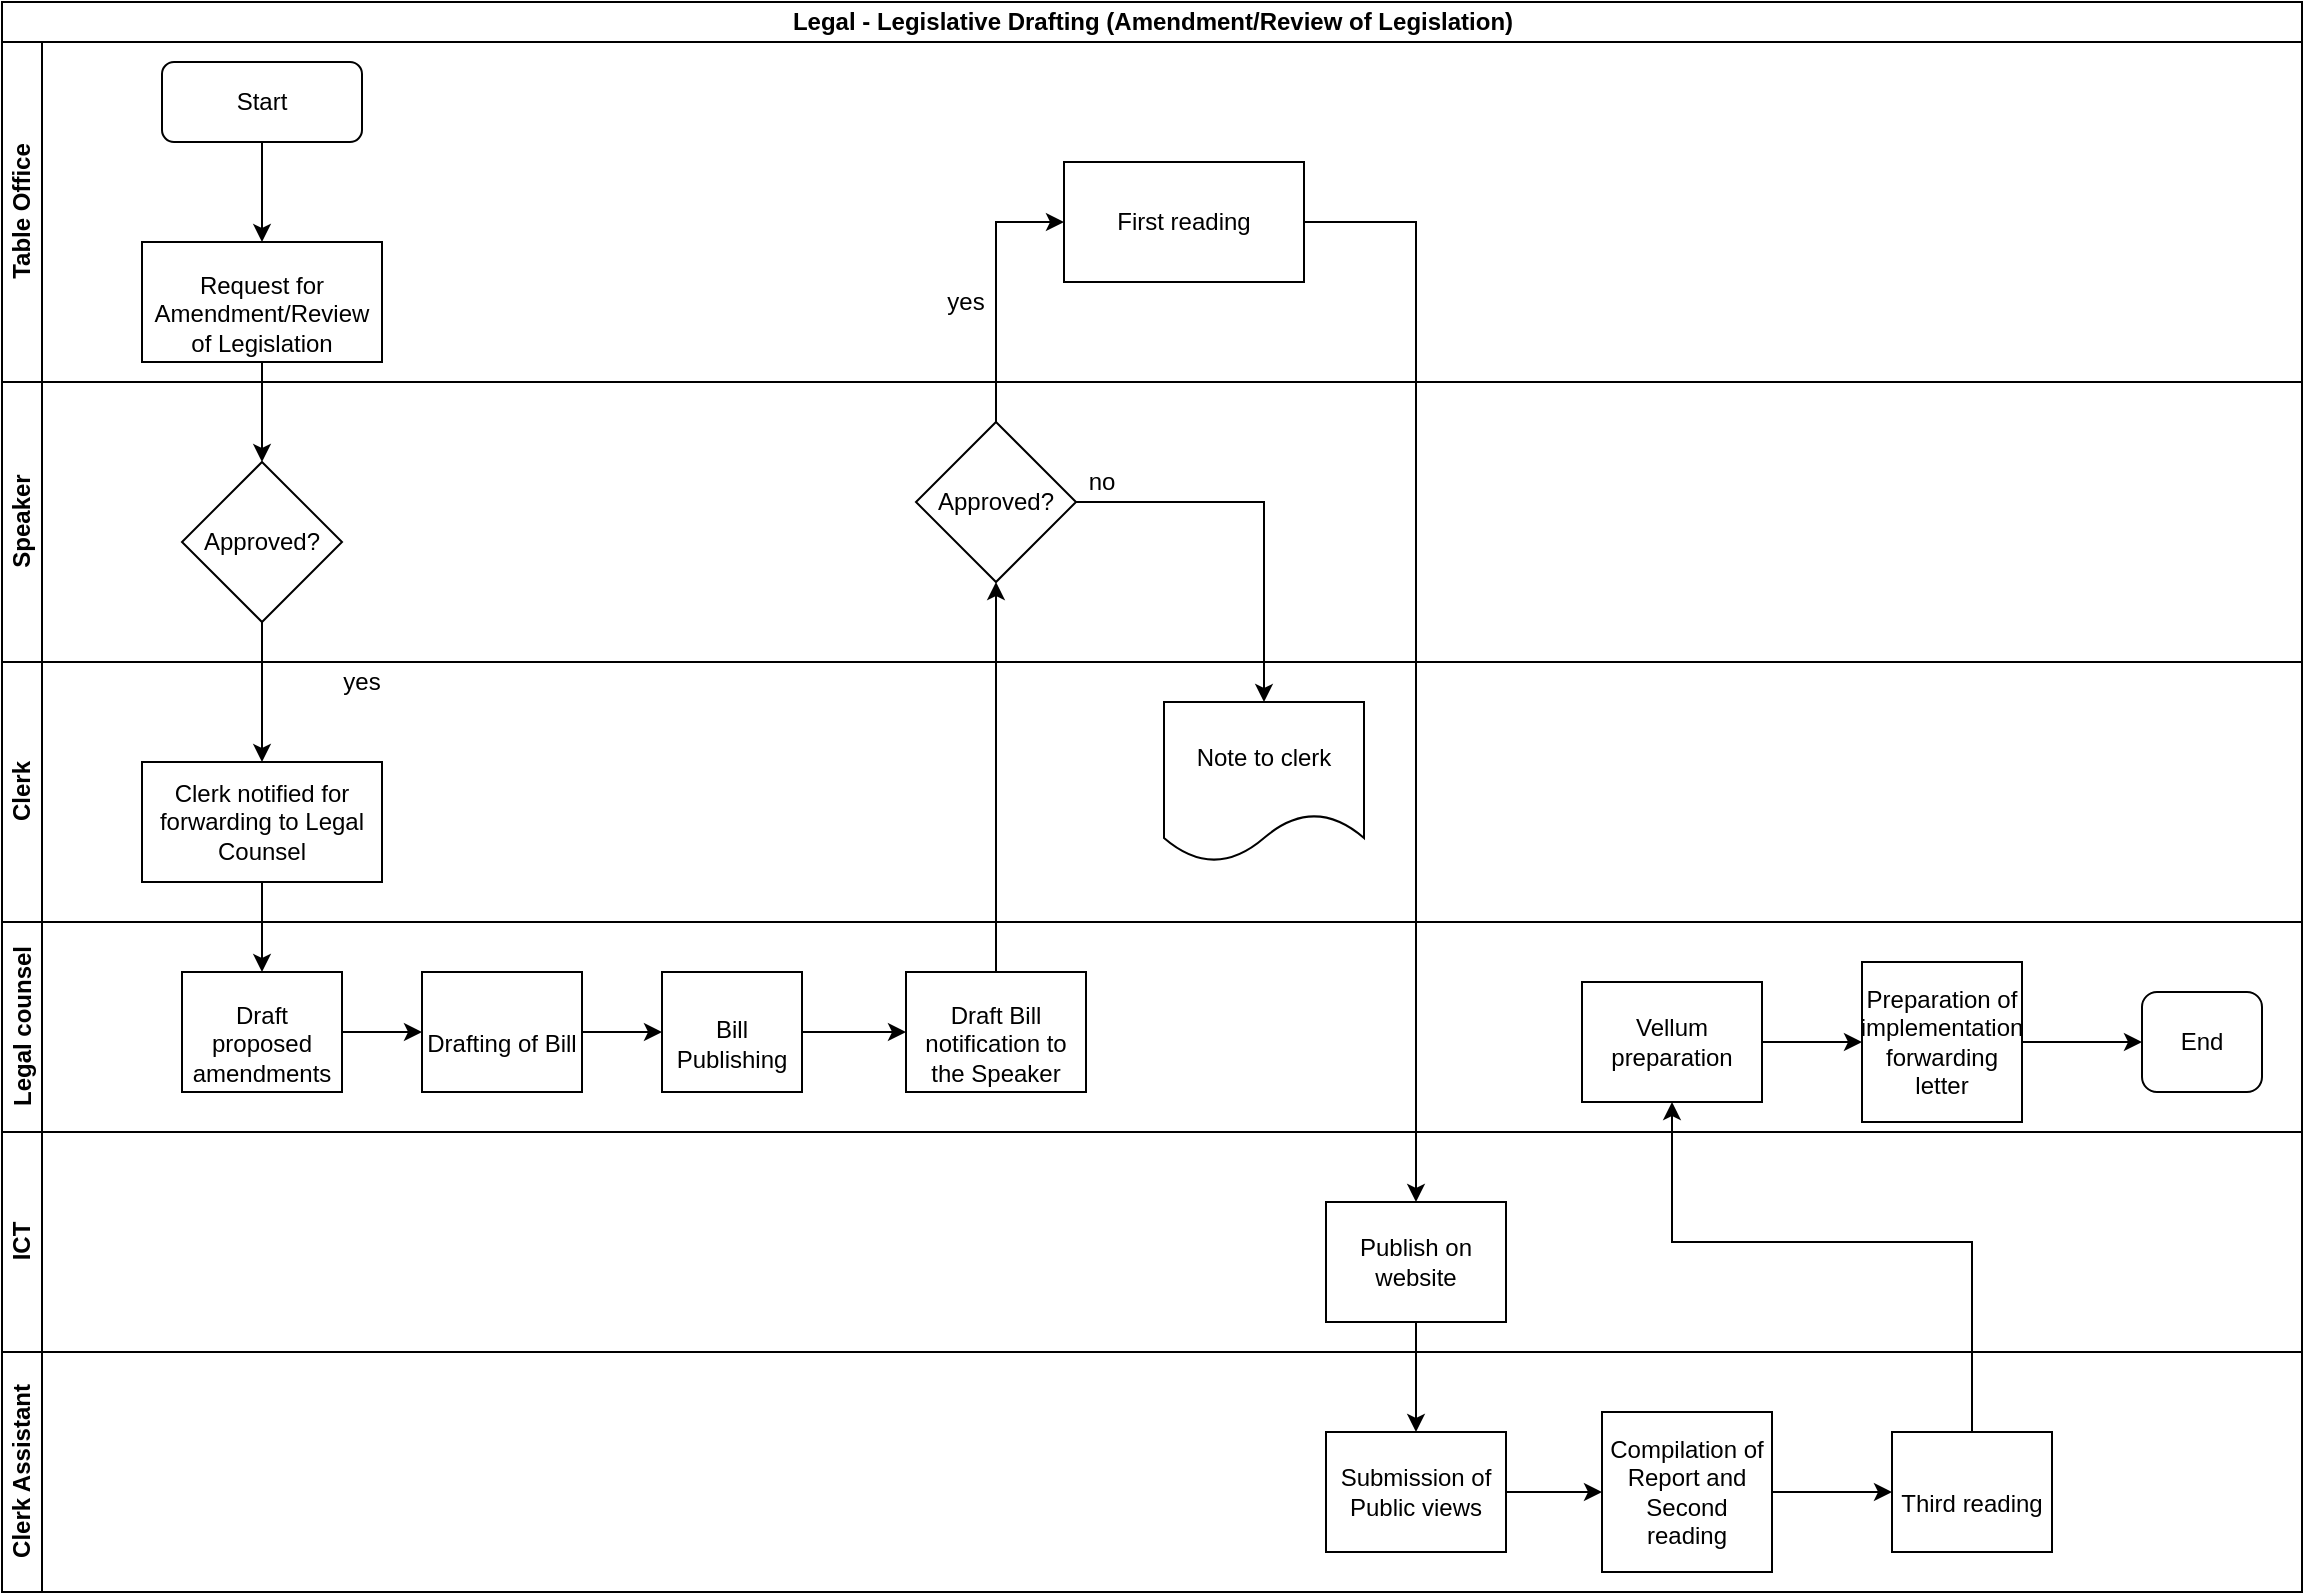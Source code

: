 <mxfile version="13.7.7" type="github">
  <diagram id="rBpneA7ACaGHGkdKhGfu" name="Page-1">
    <mxGraphModel dx="910" dy="487" grid="1" gridSize="10" guides="1" tooltips="1" connect="1" arrows="1" fold="1" page="1" pageScale="1" pageWidth="1169" pageHeight="827" math="0" shadow="0">
      <root>
        <mxCell id="0" />
        <mxCell id="1" parent="0" />
        <mxCell id="KdFxd-YrfLyibWVKEqrB-1" value="Legal - Legislative Drafting (Amendment/Review of Legislation)" style="swimlane;html=1;childLayout=stackLayout;resizeParent=1;resizeParentMax=0;horizontal=1;startSize=20;horizontalStack=0;" parent="1" vertex="1">
          <mxGeometry x="30" y="20" width="1150" height="795" as="geometry" />
        </mxCell>
        <mxCell id="KdFxd-YrfLyibWVKEqrB-2" value="Table Office" style="swimlane;html=1;startSize=20;horizontal=0;" parent="KdFxd-YrfLyibWVKEqrB-1" vertex="1">
          <mxGeometry y="20" width="1150" height="170" as="geometry" />
        </mxCell>
        <mxCell id="KdFxd-YrfLyibWVKEqrB-8" value="Start" style="rounded=1;whiteSpace=wrap;html=1;" parent="KdFxd-YrfLyibWVKEqrB-2" vertex="1">
          <mxGeometry x="80" y="10" width="100" height="40" as="geometry" />
        </mxCell>
        <mxCell id="PsoJBXkq9CGgPRUY1Pmr-3" value="First reading" style="whiteSpace=wrap;html=1;rounded=0;" vertex="1" parent="KdFxd-YrfLyibWVKEqrB-2">
          <mxGeometry x="531" y="60" width="120" height="60" as="geometry" />
        </mxCell>
        <mxCell id="KdFxd-YrfLyibWVKEqrB-11" value="" style="edgeStyle=orthogonalEdgeStyle;rounded=0;orthogonalLoop=1;jettySize=auto;html=1;entryX=0.5;entryY=0;entryDx=0;entryDy=0;" parent="KdFxd-YrfLyibWVKEqrB-2" source="KdFxd-YrfLyibWVKEqrB-8" target="KdFxd-YrfLyibWVKEqrB-9" edge="1">
          <mxGeometry relative="1" as="geometry">
            <mxPoint x="150" y="120" as="targetPoint" />
          </mxGeometry>
        </mxCell>
        <mxCell id="KdFxd-YrfLyibWVKEqrB-9" value="&lt;p class=&quot;western&quot; style=&quot;margin-bottom: 0in&quot; lang=&quot;en-GB&quot;&gt;&lt;br/&gt;Request for Amendment/Review of Legislation&lt;/p&gt;&lt;br/&gt;" style="rounded=0;whiteSpace=wrap;html=1;" parent="KdFxd-YrfLyibWVKEqrB-2" vertex="1">
          <mxGeometry x="70" y="100" width="120" height="60" as="geometry" />
        </mxCell>
        <mxCell id="PsoJBXkq9CGgPRUY1Pmr-5" value="yes" style="text;html=1;strokeColor=none;fillColor=none;align=center;verticalAlign=middle;whiteSpace=wrap;rounded=0;" vertex="1" parent="KdFxd-YrfLyibWVKEqrB-2">
          <mxGeometry x="462" y="120" width="40" height="20" as="geometry" />
        </mxCell>
        <mxCell id="KdFxd-YrfLyibWVKEqrB-3" value="Speaker" style="swimlane;html=1;startSize=20;horizontal=0;" parent="KdFxd-YrfLyibWVKEqrB-1" vertex="1">
          <mxGeometry y="190" width="1150" height="140" as="geometry" />
        </mxCell>
        <mxCell id="PsoJBXkq9CGgPRUY1Pmr-15" value="no" style="text;html=1;strokeColor=none;fillColor=none;align=center;verticalAlign=middle;whiteSpace=wrap;rounded=0;" vertex="1" parent="KdFxd-YrfLyibWVKEqrB-3">
          <mxGeometry x="530" y="40" width="40" height="20" as="geometry" />
        </mxCell>
        <mxCell id="PsoJBXkq9CGgPRUY1Pmr-1" value="Approved?" style="rhombus;whiteSpace=wrap;html=1;rounded=0;" vertex="1" parent="KdFxd-YrfLyibWVKEqrB-3">
          <mxGeometry x="457" y="20" width="80" height="80" as="geometry" />
        </mxCell>
        <mxCell id="KdFxd-YrfLyibWVKEqrB-12" value="Approved?" style="rhombus;whiteSpace=wrap;html=1;rounded=0;" parent="KdFxd-YrfLyibWVKEqrB-3" vertex="1">
          <mxGeometry x="90" y="40" width="80" height="80" as="geometry" />
        </mxCell>
        <mxCell id="KdFxd-YrfLyibWVKEqrB-4" value="Clerk" style="swimlane;html=1;startSize=20;horizontal=0;" parent="KdFxd-YrfLyibWVKEqrB-1" vertex="1">
          <mxGeometry y="330" width="1150" height="130" as="geometry" />
        </mxCell>
        <mxCell id="PsoJBXkq9CGgPRUY1Pmr-14" value="yes" style="text;html=1;strokeColor=none;fillColor=none;align=center;verticalAlign=middle;whiteSpace=wrap;rounded=0;" vertex="1" parent="KdFxd-YrfLyibWVKEqrB-4">
          <mxGeometry x="160" width="40" height="20" as="geometry" />
        </mxCell>
        <mxCell id="PsoJBXkq9CGgPRUY1Pmr-6" value="Note to clerk" style="shape=document;whiteSpace=wrap;html=1;boundedLbl=1;rounded=0;" vertex="1" parent="KdFxd-YrfLyibWVKEqrB-4">
          <mxGeometry x="581" y="20" width="100" height="80" as="geometry" />
        </mxCell>
        <mxCell id="KdFxd-YrfLyibWVKEqrB-14" value="Clerk notified for forwarding to Legal Counsel" style="whiteSpace=wrap;html=1;rounded=0;" parent="KdFxd-YrfLyibWVKEqrB-4" vertex="1">
          <mxGeometry x="70" y="50" width="120" height="60" as="geometry" />
        </mxCell>
        <mxCell id="KdFxd-YrfLyibWVKEqrB-5" value="Legal counsel" style="swimlane;html=1;startSize=20;horizontal=0;" parent="KdFxd-YrfLyibWVKEqrB-1" vertex="1">
          <mxGeometry y="460" width="1150" height="105" as="geometry" />
        </mxCell>
        <mxCell id="PsoJBXkq9CGgPRUY1Pmr-24" value="End" style="rounded=1;whiteSpace=wrap;html=1;" vertex="1" parent="KdFxd-YrfLyibWVKEqrB-5">
          <mxGeometry x="1070" y="35" width="60" height="50" as="geometry" />
        </mxCell>
        <mxCell id="PsoJBXkq9CGgPRUY1Pmr-18" value="Vellum preparation" style="whiteSpace=wrap;html=1;rounded=0;" vertex="1" parent="KdFxd-YrfLyibWVKEqrB-5">
          <mxGeometry x="790" y="30" width="90" height="60" as="geometry" />
        </mxCell>
        <mxCell id="KdFxd-YrfLyibWVKEqrB-22" value="&lt;p class=&quot;western&quot; style=&quot;margin-bottom: 0in&quot; lang=&quot;en-GB&quot;&gt;Draft Bill notification to the Speaker&lt;/p&gt;" style="whiteSpace=wrap;html=1;rounded=0;" parent="KdFxd-YrfLyibWVKEqrB-5" vertex="1">
          <mxGeometry x="452" y="25" width="90" height="60" as="geometry" />
        </mxCell>
        <mxCell id="KdFxd-YrfLyibWVKEqrB-16" value="&lt;p class=&quot;western&quot; style=&quot;margin-bottom: 0in&quot; lang=&quot;en-GB&quot;&gt;&lt;br/&gt;Draft proposed amendments&lt;/p&gt;&lt;br/&gt;" style="whiteSpace=wrap;html=1;rounded=0;" parent="KdFxd-YrfLyibWVKEqrB-5" vertex="1">
          <mxGeometry x="90" y="25" width="80" height="60" as="geometry" />
        </mxCell>
        <mxCell id="KdFxd-YrfLyibWVKEqrB-23" value="" style="edgeStyle=orthogonalEdgeStyle;rounded=0;orthogonalLoop=1;jettySize=auto;html=1;" parent="KdFxd-YrfLyibWVKEqrB-5" source="KdFxd-YrfLyibWVKEqrB-20" target="KdFxd-YrfLyibWVKEqrB-22" edge="1">
          <mxGeometry relative="1" as="geometry" />
        </mxCell>
        <mxCell id="KdFxd-YrfLyibWVKEqrB-20" value="&lt;p class=&quot;western&quot; style=&quot;margin-bottom: 0in&quot; lang=&quot;en-GB&quot;&gt;Bill Publishing&lt;/p&gt;" style="whiteSpace=wrap;html=1;rounded=0;" parent="KdFxd-YrfLyibWVKEqrB-5" vertex="1">
          <mxGeometry x="330" y="25" width="70" height="60" as="geometry" />
        </mxCell>
        <mxCell id="KdFxd-YrfLyibWVKEqrB-6" value="ICT" style="swimlane;html=1;startSize=20;horizontal=0;" parent="KdFxd-YrfLyibWVKEqrB-1" vertex="1">
          <mxGeometry y="565" width="1150" height="110" as="geometry" />
        </mxCell>
        <mxCell id="PsoJBXkq9CGgPRUY1Pmr-8" value="Publish on website" style="whiteSpace=wrap;html=1;rounded=0;" vertex="1" parent="KdFxd-YrfLyibWVKEqrB-6">
          <mxGeometry x="662" y="35" width="90" height="60" as="geometry" />
        </mxCell>
        <mxCell id="KdFxd-YrfLyibWVKEqrB-7" value="Clerk Assistant" style="swimlane;html=1;startSize=20;horizontal=0;" parent="KdFxd-YrfLyibWVKEqrB-1" vertex="1">
          <mxGeometry y="675" width="1150" height="120" as="geometry" />
        </mxCell>
        <mxCell id="PsoJBXkq9CGgPRUY1Pmr-16" value="&lt;br/&gt;&lt;p style=&quot;margin-bottom: 0in&quot;&gt;Third reading&lt;/p&gt;&lt;br/&gt;" style="whiteSpace=wrap;html=1;rounded=0;" vertex="1" parent="KdFxd-YrfLyibWVKEqrB-7">
          <mxGeometry x="945" y="40" width="80" height="60" as="geometry" />
        </mxCell>
        <mxCell id="PsoJBXkq9CGgPRUY1Pmr-12" value="Compilation of Report and Second reading" style="whiteSpace=wrap;html=1;rounded=0;" vertex="1" parent="KdFxd-YrfLyibWVKEqrB-7">
          <mxGeometry x="800" y="30" width="85" height="80" as="geometry" />
        </mxCell>
        <mxCell id="PsoJBXkq9CGgPRUY1Pmr-10" value="Submission of Public views" style="whiteSpace=wrap;html=1;rounded=0;" vertex="1" parent="KdFxd-YrfLyibWVKEqrB-7">
          <mxGeometry x="662" y="40" width="90" height="60" as="geometry" />
        </mxCell>
        <mxCell id="PsoJBXkq9CGgPRUY1Pmr-13" value="" style="edgeStyle=orthogonalEdgeStyle;rounded=0;orthogonalLoop=1;jettySize=auto;html=1;" edge="1" parent="KdFxd-YrfLyibWVKEqrB-7" source="PsoJBXkq9CGgPRUY1Pmr-10" target="PsoJBXkq9CGgPRUY1Pmr-12">
          <mxGeometry relative="1" as="geometry" />
        </mxCell>
        <mxCell id="PsoJBXkq9CGgPRUY1Pmr-17" value="" style="edgeStyle=orthogonalEdgeStyle;rounded=0;orthogonalLoop=1;jettySize=auto;html=1;" edge="1" parent="KdFxd-YrfLyibWVKEqrB-7" source="PsoJBXkq9CGgPRUY1Pmr-12" target="PsoJBXkq9CGgPRUY1Pmr-16">
          <mxGeometry relative="1" as="geometry" />
        </mxCell>
        <mxCell id="KdFxd-YrfLyibWVKEqrB-13" value="" style="edgeStyle=orthogonalEdgeStyle;rounded=0;orthogonalLoop=1;jettySize=auto;html=1;" parent="KdFxd-YrfLyibWVKEqrB-1" source="KdFxd-YrfLyibWVKEqrB-9" target="KdFxd-YrfLyibWVKEqrB-12" edge="1">
          <mxGeometry relative="1" as="geometry" />
        </mxCell>
        <mxCell id="KdFxd-YrfLyibWVKEqrB-15" value="" style="edgeStyle=orthogonalEdgeStyle;rounded=0;orthogonalLoop=1;jettySize=auto;html=1;" parent="KdFxd-YrfLyibWVKEqrB-1" source="KdFxd-YrfLyibWVKEqrB-12" target="KdFxd-YrfLyibWVKEqrB-14" edge="1">
          <mxGeometry relative="1" as="geometry" />
        </mxCell>
        <mxCell id="KdFxd-YrfLyibWVKEqrB-17" value="" style="edgeStyle=orthogonalEdgeStyle;rounded=0;orthogonalLoop=1;jettySize=auto;html=1;" parent="KdFxd-YrfLyibWVKEqrB-1" source="KdFxd-YrfLyibWVKEqrB-14" target="KdFxd-YrfLyibWVKEqrB-16" edge="1">
          <mxGeometry relative="1" as="geometry" />
        </mxCell>
        <mxCell id="PsoJBXkq9CGgPRUY1Pmr-2" value="" style="edgeStyle=orthogonalEdgeStyle;rounded=0;orthogonalLoop=1;jettySize=auto;html=1;exitX=0.5;exitY=0;exitDx=0;exitDy=0;" edge="1" parent="KdFxd-YrfLyibWVKEqrB-1" source="KdFxd-YrfLyibWVKEqrB-22" target="PsoJBXkq9CGgPRUY1Pmr-1">
          <mxGeometry relative="1" as="geometry">
            <mxPoint x="452" y="530" as="sourcePoint" />
          </mxGeometry>
        </mxCell>
        <mxCell id="PsoJBXkq9CGgPRUY1Pmr-4" value="" style="edgeStyle=orthogonalEdgeStyle;rounded=0;orthogonalLoop=1;jettySize=auto;html=1;exitX=0.5;exitY=0;exitDx=0;exitDy=0;" edge="1" parent="KdFxd-YrfLyibWVKEqrB-1" source="PsoJBXkq9CGgPRUY1Pmr-1" target="PsoJBXkq9CGgPRUY1Pmr-3">
          <mxGeometry relative="1" as="geometry">
            <Array as="points">
              <mxPoint x="497" y="110" />
            </Array>
          </mxGeometry>
        </mxCell>
        <mxCell id="PsoJBXkq9CGgPRUY1Pmr-9" value="" style="edgeStyle=orthogonalEdgeStyle;rounded=0;orthogonalLoop=1;jettySize=auto;html=1;" edge="1" parent="KdFxd-YrfLyibWVKEqrB-1" source="PsoJBXkq9CGgPRUY1Pmr-3" target="PsoJBXkq9CGgPRUY1Pmr-8">
          <mxGeometry relative="1" as="geometry" />
        </mxCell>
        <mxCell id="PsoJBXkq9CGgPRUY1Pmr-11" value="" style="edgeStyle=orthogonalEdgeStyle;rounded=0;orthogonalLoop=1;jettySize=auto;html=1;" edge="1" parent="KdFxd-YrfLyibWVKEqrB-1" source="PsoJBXkq9CGgPRUY1Pmr-8" target="PsoJBXkq9CGgPRUY1Pmr-10">
          <mxGeometry relative="1" as="geometry" />
        </mxCell>
        <mxCell id="PsoJBXkq9CGgPRUY1Pmr-7" value="" style="edgeStyle=orthogonalEdgeStyle;rounded=0;orthogonalLoop=1;jettySize=auto;html=1;" edge="1" parent="KdFxd-YrfLyibWVKEqrB-1" source="PsoJBXkq9CGgPRUY1Pmr-1" target="PsoJBXkq9CGgPRUY1Pmr-6">
          <mxGeometry relative="1" as="geometry" />
        </mxCell>
        <mxCell id="PsoJBXkq9CGgPRUY1Pmr-19" value="" style="edgeStyle=orthogonalEdgeStyle;rounded=0;orthogonalLoop=1;jettySize=auto;html=1;" edge="1" parent="KdFxd-YrfLyibWVKEqrB-1" source="PsoJBXkq9CGgPRUY1Pmr-16" target="PsoJBXkq9CGgPRUY1Pmr-18">
          <mxGeometry relative="1" as="geometry">
            <Array as="points">
              <mxPoint x="985" y="620" />
              <mxPoint x="835" y="620" />
            </Array>
          </mxGeometry>
        </mxCell>
        <mxCell id="KdFxd-YrfLyibWVKEqrB-21" value="" style="edgeStyle=orthogonalEdgeStyle;rounded=0;orthogonalLoop=1;jettySize=auto;html=1;" parent="1" source="KdFxd-YrfLyibWVKEqrB-18" target="KdFxd-YrfLyibWVKEqrB-20" edge="1">
          <mxGeometry relative="1" as="geometry" />
        </mxCell>
        <mxCell id="KdFxd-YrfLyibWVKEqrB-18" value="&lt;p class=&quot;western&quot; style=&quot;margin-bottom: 0in&quot; lang=&quot;en-GB&quot;&gt;&lt;br/&gt;Drafting of Bill&lt;/p&gt;&lt;br/&gt;" style="whiteSpace=wrap;html=1;rounded=0;" parent="1" vertex="1">
          <mxGeometry x="240" y="505" width="80" height="60" as="geometry" />
        </mxCell>
        <mxCell id="KdFxd-YrfLyibWVKEqrB-19" value="" style="edgeStyle=orthogonalEdgeStyle;rounded=0;orthogonalLoop=1;jettySize=auto;html=1;" parent="1" source="KdFxd-YrfLyibWVKEqrB-16" target="KdFxd-YrfLyibWVKEqrB-18" edge="1">
          <mxGeometry relative="1" as="geometry" />
        </mxCell>
        <mxCell id="PsoJBXkq9CGgPRUY1Pmr-23" value="" style="edgeStyle=orthogonalEdgeStyle;rounded=0;orthogonalLoop=1;jettySize=auto;html=1;entryX=0;entryY=0.5;entryDx=0;entryDy=0;" edge="1" parent="1" source="PsoJBXkq9CGgPRUY1Pmr-20" target="PsoJBXkq9CGgPRUY1Pmr-24">
          <mxGeometry relative="1" as="geometry">
            <mxPoint x="1100" y="540" as="targetPoint" />
          </mxGeometry>
        </mxCell>
        <mxCell id="PsoJBXkq9CGgPRUY1Pmr-20" value="Preparation of implementation forwarding letter" style="whiteSpace=wrap;html=1;rounded=0;" vertex="1" parent="1">
          <mxGeometry x="960" y="500" width="80" height="80" as="geometry" />
        </mxCell>
        <mxCell id="PsoJBXkq9CGgPRUY1Pmr-21" value="" style="edgeStyle=orthogonalEdgeStyle;rounded=0;orthogonalLoop=1;jettySize=auto;html=1;" edge="1" parent="1" source="PsoJBXkq9CGgPRUY1Pmr-18" target="PsoJBXkq9CGgPRUY1Pmr-20">
          <mxGeometry relative="1" as="geometry" />
        </mxCell>
      </root>
    </mxGraphModel>
  </diagram>
</mxfile>
